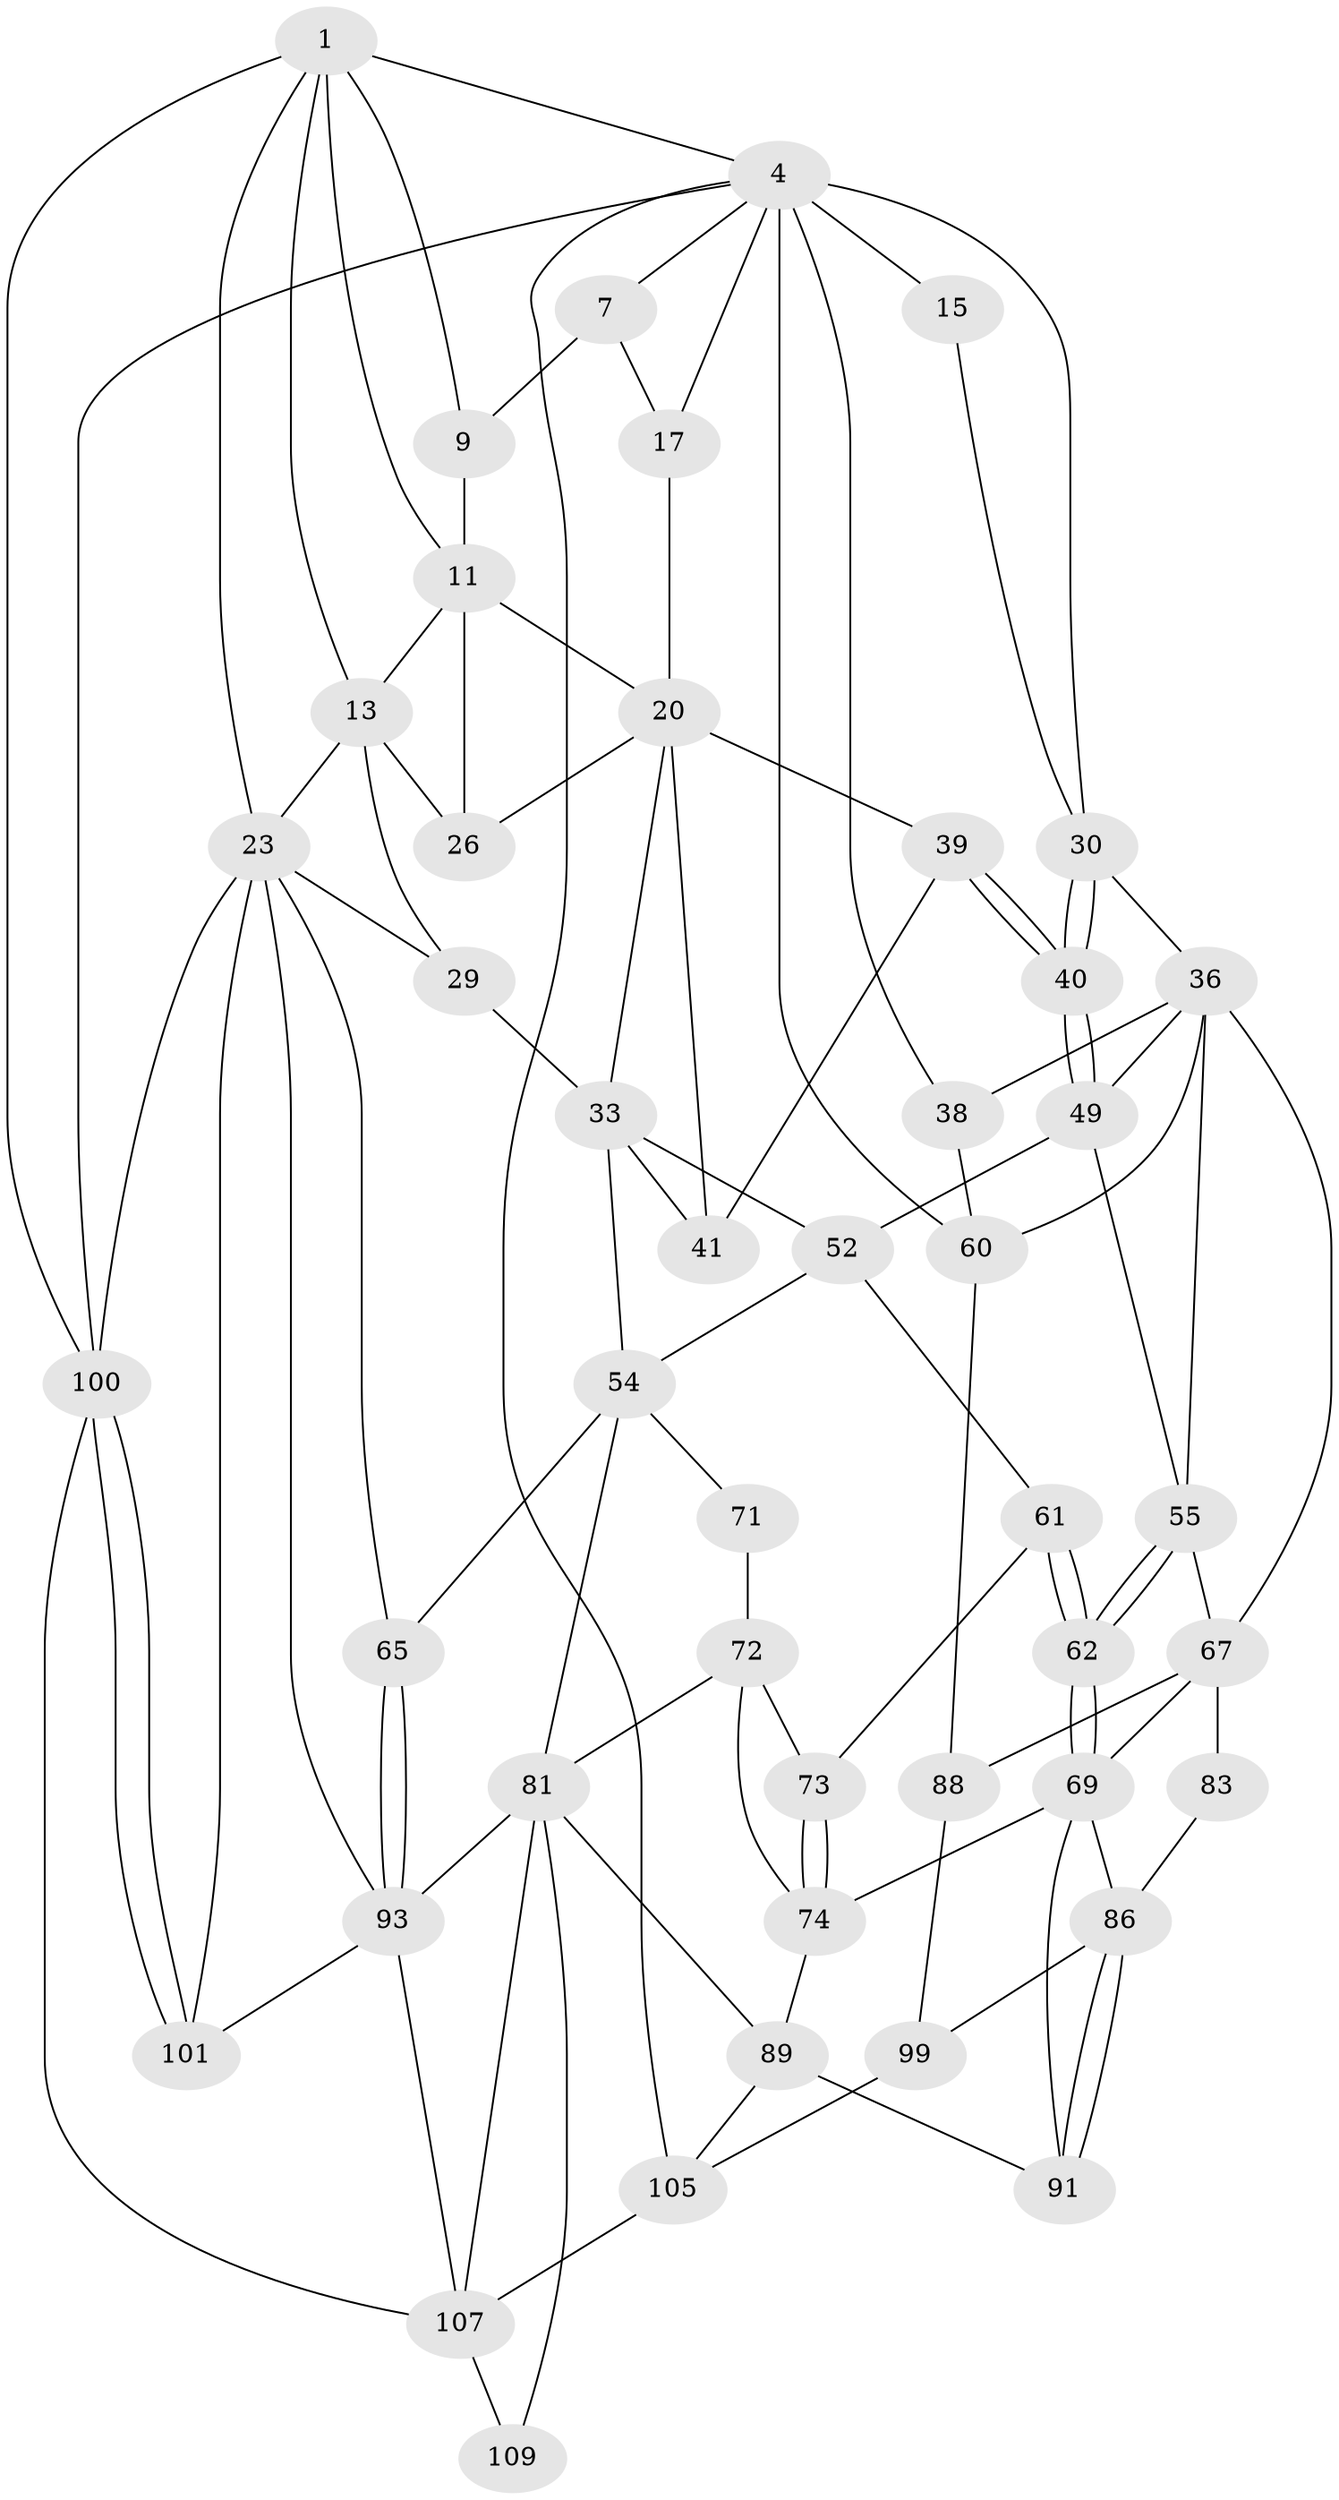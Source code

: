 // original degree distribution, {3: 0.02586206896551724, 5: 0.5258620689655172, 6: 0.22413793103448276, 4: 0.22413793103448276}
// Generated by graph-tools (version 1.1) at 2025/21/03/04/25 18:21:04]
// undirected, 46 vertices, 102 edges
graph export_dot {
graph [start="1"]
  node [color=gray90,style=filled];
  1 [pos="+0.6526857406616469+0",super="+8+2"];
  4 [pos="+0+0",super="+77+34+5"];
  7 [pos="+0.4765364567169073+0",super="+10"];
  9 [pos="+0.5917179419426346+0.04837079110069329"];
  11 [pos="+0.6917204632245993+0.08899305294283714",super="+19+12"];
  13 [pos="+0.8634281908342294+0.04717482154128576",super="+25"];
  15 [pos="+0.1842137961972293+0.12684457341620475"];
  17 [pos="+0.5045953519203557+0.1586413791379607"];
  20 [pos="+0.6702995827089189+0.11491317680011029",super="+27+21"];
  23 [pos="+1+0.3460886501403437",super="+24+46"];
  26 [pos="+0.7929740907907362+0.197470664797234"];
  29 [pos="+0.8973300997913848+0.27672720073793655",super="+32"];
  30 [pos="+0.3017424582691542+0.27891641869957284",super="+31"];
  33 [pos="+0.7442008901830669+0.2877287895280226",super="+42"];
  36 [pos="+0.19899030833861225+0.33106825404677853",super="+37"];
  38 [pos="+0+0.2739569776676424",super="+58"];
  39 [pos="+0.46510106719223554+0.3322418809713867"];
  40 [pos="+0.4180012731509436+0.3996603895003138"];
  41 [pos="+0.6534966305919686+0.2969853548128836"];
  49 [pos="+0.4231394158196795+0.42878576063636936",super="+50"];
  52 [pos="+0.5593565929985058+0.45023284595116536",super="+53"];
  54 [pos="+0.7395512157607216+0.5184365774654316",super="+63"];
  55 [pos="+0.22566897520643445+0.45481513103970334",super="+56"];
  60 [pos="+0+0.48878570916661584",super="+76"];
  61 [pos="+0.42845010083691965+0.4514543459666397"];
  62 [pos="+0.3008127094127525+0.5606368676886794"];
  65 [pos="+0.7946019496466651+0.6322336641677311"];
  67 [pos="+0.2152760466134296+0.584692832684992",super="+70+68"];
  69 [pos="+0.282772135426894+0.5890299769111879",super="+75"];
  71 [pos="+0.5389523335784404+0.6255303144116517"];
  72 [pos="+0.48605965008918695+0.5847142879526093",super="+78"];
  73 [pos="+0.4443726118244989+0.4984095503833001"];
  74 [pos="+0.3885196968808162+0.6724264587982897",super="+79"];
  81 [pos="+0.7203246395633606+0.6498362716014006",super="+82+98"];
  83 [pos="+0.1966753011624972+0.7060581606135086"];
  86 [pos="+0.2422049954493784+0.7816238764048599",super="+87"];
  88 [pos="+0.02462031684430353+0.8294280735193742"];
  89 [pos="+0.37179839332332154+0.8303272884989334",super="+90"];
  91 [pos="+0.3563029373699049+0.8229479734886266"];
  93 [pos="+0.9162592427557772+0.6939271610457045",super="+96"];
  99 [pos="+0.16576802091614465+0.8295508413544602"];
  100 [pos="+1+1",super="+102"];
  101 [pos="+1+0.8777905919058461"];
  105 [pos="+0.3453017829662942+0.8723577788618437",super="+106"];
  107 [pos="+0.8471329022976414+0.8116241602449523",super="+111+108"];
  109 [pos="+0.7364945453315759+0.9154568384900261",super="+110"];
  1 -- 11;
  1 -- 9;
  1 -- 4;
  1 -- 23;
  1 -- 13;
  1 -- 100;
  4 -- 105;
  4 -- 60;
  4 -- 38 [weight=2];
  4 -- 17;
  4 -- 7;
  4 -- 30;
  4 -- 15 [weight=2];
  4 -- 100;
  7 -- 9;
  7 -- 17;
  9 -- 11;
  11 -- 20;
  11 -- 26;
  11 -- 13;
  13 -- 26;
  13 -- 29;
  13 -- 23;
  15 -- 30;
  17 -- 20;
  20 -- 33;
  20 -- 26;
  20 -- 39;
  20 -- 41;
  23 -- 29 [weight=2];
  23 -- 65;
  23 -- 100;
  23 -- 101;
  23 -- 93;
  29 -- 33 [weight=2];
  30 -- 40;
  30 -- 40;
  30 -- 36;
  33 -- 52;
  33 -- 54 [weight=2];
  33 -- 41;
  36 -- 49;
  36 -- 67;
  36 -- 38;
  36 -- 60;
  36 -- 55;
  38 -- 60;
  39 -- 40;
  39 -- 40;
  39 -- 41;
  40 -- 49;
  40 -- 49;
  49 -- 55;
  49 -- 52;
  52 -- 61;
  52 -- 54;
  54 -- 65;
  54 -- 81;
  54 -- 71;
  55 -- 62;
  55 -- 62;
  55 -- 67;
  60 -- 88;
  61 -- 62;
  61 -- 62;
  61 -- 73;
  62 -- 69;
  62 -- 69;
  65 -- 93;
  65 -- 93;
  67 -- 83 [weight=2];
  67 -- 69;
  67 -- 88;
  69 -- 74;
  69 -- 91;
  69 -- 86;
  71 -- 72 [weight=2];
  72 -- 73;
  72 -- 81;
  72 -- 74;
  73 -- 74;
  73 -- 74;
  74 -- 89;
  81 -- 89;
  81 -- 107 [weight=2];
  81 -- 109 [weight=2];
  81 -- 93;
  83 -- 86;
  86 -- 91;
  86 -- 91;
  86 -- 99;
  88 -- 99;
  89 -- 91;
  89 -- 105;
  93 -- 101;
  93 -- 107;
  99 -- 105;
  100 -- 101;
  100 -- 101;
  100 -- 107;
  105 -- 107 [weight=2];
  107 -- 109 [weight=2];
}
